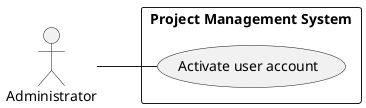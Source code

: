 @startuml
left to right direction
"Administrator"

rectangle "Project Management System"{
:Administrator: as Administrator
Administrator -- (Activate user account)
}

@enduml